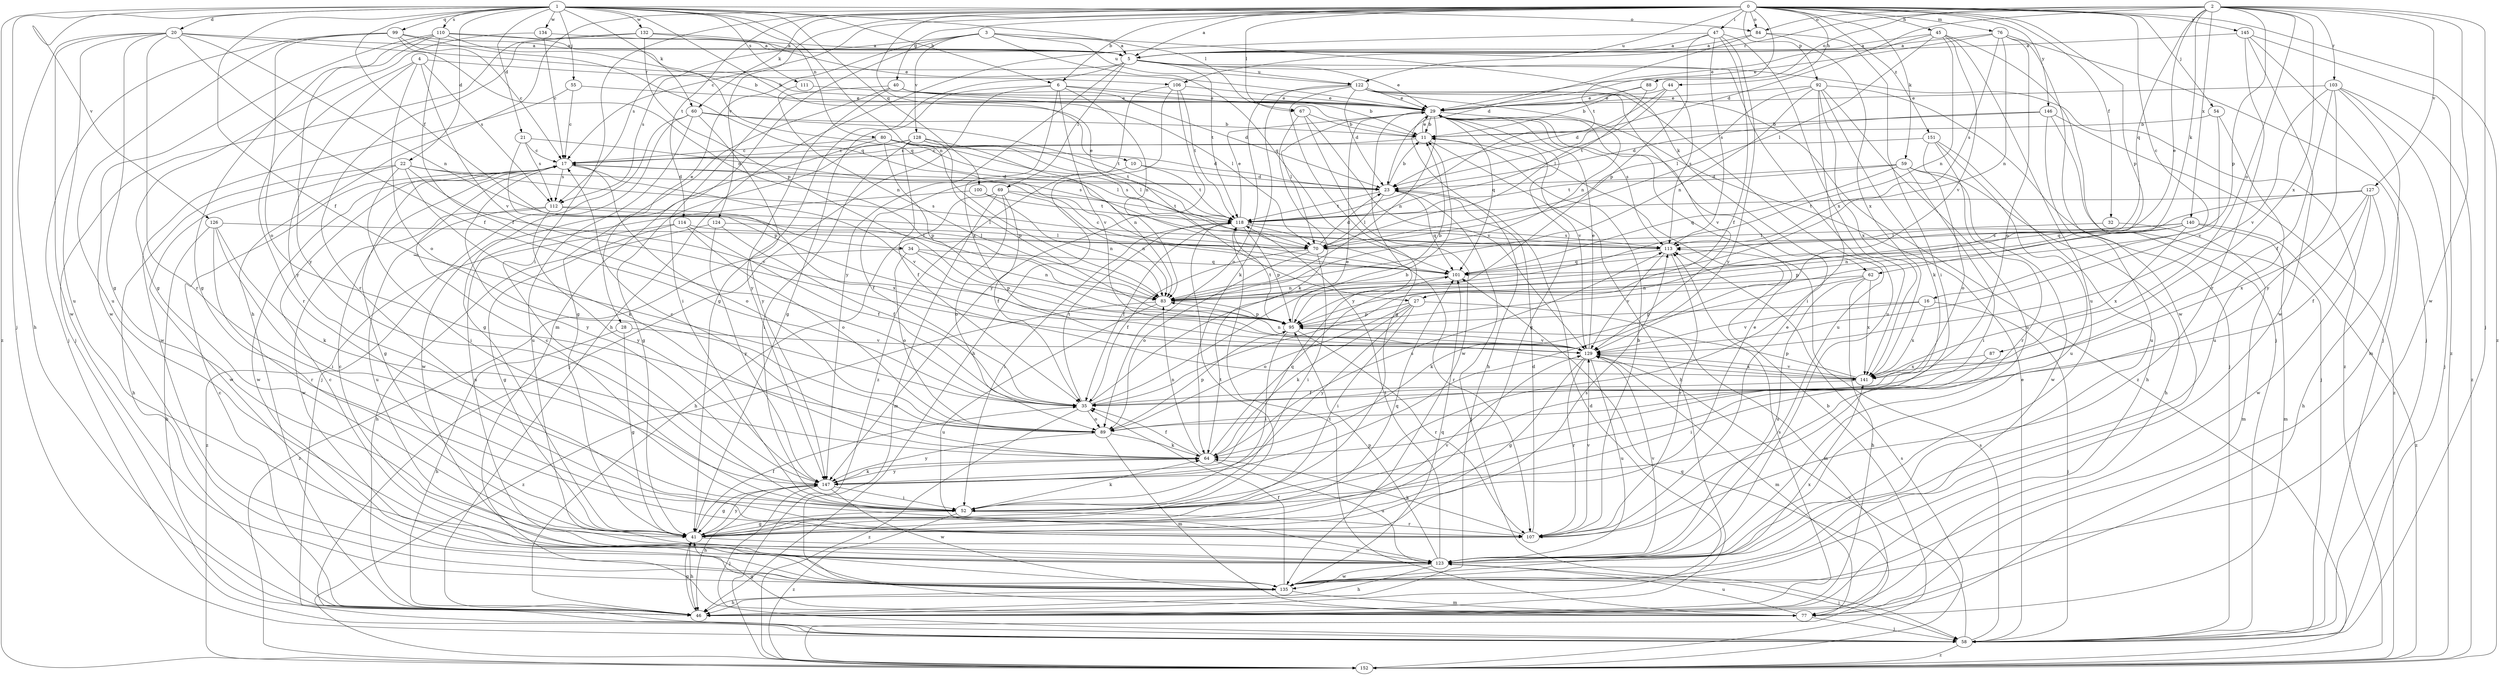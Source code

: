 strict digraph  {
0;
1;
2;
3;
4;
5;
6;
10;
11;
16;
17;
20;
21;
22;
23;
27;
28;
29;
32;
34;
35;
40;
41;
44;
45;
46;
47;
52;
54;
55;
58;
59;
60;
62;
64;
67;
69;
70;
76;
77;
80;
83;
84;
87;
88;
89;
92;
95;
99;
100;
101;
103;
106;
107;
110;
111;
112;
113;
114;
118;
122;
123;
124;
126;
127;
128;
129;
132;
134;
135;
140;
141;
145;
146;
147;
151;
152;
0 -> 5  [label=a];
0 -> 6  [label=b];
0 -> 16  [label=c];
0 -> 17  [label=c];
0 -> 27  [label=e];
0 -> 32  [label=f];
0 -> 40  [label=g];
0 -> 44  [label=h];
0 -> 45  [label=h];
0 -> 46  [label=h];
0 -> 47  [label=i];
0 -> 52  [label=i];
0 -> 54  [label=j];
0 -> 59  [label=k];
0 -> 60  [label=k];
0 -> 67  [label=l];
0 -> 76  [label=m];
0 -> 84  [label=o];
0 -> 92  [label=p];
0 -> 95  [label=p];
0 -> 114  [label=t];
0 -> 118  [label=t];
0 -> 122  [label=u];
0 -> 124  [label=v];
0 -> 145  [label=y];
0 -> 146  [label=y];
0 -> 151  [label=z];
0 -> 152  [label=z];
1 -> 6  [label=b];
1 -> 10  [label=b];
1 -> 20  [label=d];
1 -> 21  [label=d];
1 -> 22  [label=d];
1 -> 34  [label=f];
1 -> 35  [label=f];
1 -> 55  [label=j];
1 -> 58  [label=j];
1 -> 60  [label=k];
1 -> 67  [label=l];
1 -> 80  [label=n];
1 -> 83  [label=n];
1 -> 84  [label=o];
1 -> 99  [label=q];
1 -> 100  [label=q];
1 -> 110  [label=s];
1 -> 111  [label=s];
1 -> 126  [label=v];
1 -> 132  [label=w];
1 -> 134  [label=w];
1 -> 152  [label=z];
2 -> 23  [label=d];
2 -> 27  [label=e];
2 -> 58  [label=j];
2 -> 62  [label=k];
2 -> 84  [label=o];
2 -> 87  [label=o];
2 -> 88  [label=o];
2 -> 95  [label=p];
2 -> 101  [label=q];
2 -> 103  [label=r];
2 -> 106  [label=r];
2 -> 127  [label=v];
2 -> 135  [label=w];
2 -> 140  [label=x];
2 -> 141  [label=x];
3 -> 5  [label=a];
3 -> 28  [label=e];
3 -> 62  [label=k];
3 -> 77  [label=m];
3 -> 101  [label=q];
3 -> 112  [label=s];
3 -> 122  [label=u];
3 -> 128  [label=v];
4 -> 89  [label=o];
4 -> 106  [label=r];
4 -> 107  [label=r];
4 -> 112  [label=s];
4 -> 129  [label=v];
4 -> 147  [label=y];
5 -> 29  [label=e];
5 -> 41  [label=g];
5 -> 69  [label=l];
5 -> 112  [label=s];
5 -> 118  [label=t];
5 -> 122  [label=u];
5 -> 123  [label=u];
5 -> 147  [label=y];
5 -> 152  [label=z];
6 -> 11  [label=b];
6 -> 29  [label=e];
6 -> 41  [label=g];
6 -> 58  [label=j];
6 -> 83  [label=n];
6 -> 129  [label=v];
6 -> 141  [label=x];
10 -> 23  [label=d];
10 -> 35  [label=f];
10 -> 118  [label=t];
11 -> 17  [label=c];
11 -> 29  [label=e];
11 -> 46  [label=h];
16 -> 58  [label=j];
16 -> 95  [label=p];
16 -> 129  [label=v];
16 -> 141  [label=x];
17 -> 23  [label=d];
17 -> 41  [label=g];
17 -> 89  [label=o];
17 -> 112  [label=s];
17 -> 129  [label=v];
17 -> 135  [label=w];
17 -> 147  [label=y];
20 -> 5  [label=a];
20 -> 29  [label=e];
20 -> 35  [label=f];
20 -> 41  [label=g];
20 -> 46  [label=h];
20 -> 83  [label=n];
20 -> 107  [label=r];
20 -> 123  [label=u];
20 -> 135  [label=w];
21 -> 17  [label=c];
21 -> 95  [label=p];
21 -> 112  [label=s];
21 -> 113  [label=s];
22 -> 23  [label=d];
22 -> 46  [label=h];
22 -> 52  [label=i];
22 -> 64  [label=k];
22 -> 113  [label=s];
22 -> 129  [label=v];
22 -> 135  [label=w];
23 -> 11  [label=b];
23 -> 58  [label=j];
23 -> 70  [label=l];
23 -> 101  [label=q];
23 -> 118  [label=t];
27 -> 52  [label=i];
27 -> 64  [label=k];
27 -> 77  [label=m];
27 -> 89  [label=o];
27 -> 95  [label=p];
27 -> 147  [label=y];
28 -> 41  [label=g];
28 -> 46  [label=h];
28 -> 129  [label=v];
29 -> 11  [label=b];
29 -> 41  [label=g];
29 -> 46  [label=h];
29 -> 70  [label=l];
29 -> 83  [label=n];
29 -> 101  [label=q];
29 -> 113  [label=s];
29 -> 129  [label=v];
29 -> 147  [label=y];
32 -> 70  [label=l];
32 -> 77  [label=m];
34 -> 83  [label=n];
34 -> 89  [label=o];
34 -> 95  [label=p];
34 -> 101  [label=q];
34 -> 152  [label=z];
35 -> 11  [label=b];
35 -> 29  [label=e];
35 -> 89  [label=o];
35 -> 118  [label=t];
35 -> 152  [label=z];
40 -> 23  [label=d];
40 -> 29  [label=e];
40 -> 41  [label=g];
40 -> 52  [label=i];
40 -> 70  [label=l];
40 -> 147  [label=y];
41 -> 29  [label=e];
41 -> 35  [label=f];
41 -> 46  [label=h];
41 -> 101  [label=q];
41 -> 113  [label=s];
41 -> 118  [label=t];
41 -> 123  [label=u];
41 -> 129  [label=v];
41 -> 147  [label=y];
44 -> 23  [label=d];
44 -> 29  [label=e];
44 -> 70  [label=l];
44 -> 113  [label=s];
45 -> 5  [label=a];
45 -> 29  [label=e];
45 -> 58  [label=j];
45 -> 70  [label=l];
45 -> 83  [label=n];
45 -> 123  [label=u];
45 -> 129  [label=v];
46 -> 17  [label=c];
46 -> 23  [label=d];
46 -> 41  [label=g];
46 -> 113  [label=s];
47 -> 5  [label=a];
47 -> 35  [label=f];
47 -> 46  [label=h];
47 -> 95  [label=p];
47 -> 113  [label=s];
47 -> 141  [label=x];
47 -> 147  [label=y];
52 -> 17  [label=c];
52 -> 41  [label=g];
52 -> 64  [label=k];
52 -> 107  [label=r];
52 -> 152  [label=z];
54 -> 11  [label=b];
54 -> 123  [label=u];
54 -> 129  [label=v];
55 -> 17  [label=c];
55 -> 29  [label=e];
55 -> 135  [label=w];
58 -> 29  [label=e];
58 -> 113  [label=s];
58 -> 129  [label=v];
58 -> 152  [label=z];
59 -> 23  [label=d];
59 -> 46  [label=h];
59 -> 52  [label=i];
59 -> 101  [label=q];
59 -> 118  [label=t];
59 -> 135  [label=w];
60 -> 11  [label=b];
60 -> 41  [label=g];
60 -> 58  [label=j];
60 -> 118  [label=t];
60 -> 123  [label=u];
60 -> 147  [label=y];
62 -> 46  [label=h];
62 -> 64  [label=k];
62 -> 83  [label=n];
62 -> 123  [label=u];
62 -> 141  [label=x];
64 -> 17  [label=c];
64 -> 35  [label=f];
64 -> 83  [label=n];
64 -> 101  [label=q];
64 -> 113  [label=s];
64 -> 123  [label=u];
64 -> 147  [label=y];
67 -> 11  [label=b];
67 -> 64  [label=k];
67 -> 129  [label=v];
67 -> 135  [label=w];
69 -> 35  [label=f];
69 -> 46  [label=h];
69 -> 77  [label=m];
69 -> 83  [label=n];
69 -> 89  [label=o];
69 -> 118  [label=t];
70 -> 23  [label=d];
70 -> 35  [label=f];
70 -> 52  [label=i];
70 -> 89  [label=o];
76 -> 5  [label=a];
76 -> 29  [label=e];
76 -> 58  [label=j];
76 -> 83  [label=n];
76 -> 89  [label=o];
76 -> 113  [label=s];
76 -> 135  [label=w];
77 -> 41  [label=g];
77 -> 58  [label=j];
77 -> 118  [label=t];
77 -> 123  [label=u];
80 -> 17  [label=c];
80 -> 23  [label=d];
80 -> 70  [label=l];
80 -> 95  [label=p];
80 -> 113  [label=s];
80 -> 135  [label=w];
83 -> 95  [label=p];
83 -> 123  [label=u];
83 -> 152  [label=z];
84 -> 5  [label=a];
84 -> 23  [label=d];
84 -> 52  [label=i];
84 -> 141  [label=x];
87 -> 52  [label=i];
87 -> 141  [label=x];
88 -> 11  [label=b];
88 -> 29  [label=e];
88 -> 118  [label=t];
89 -> 64  [label=k];
89 -> 77  [label=m];
89 -> 95  [label=p];
89 -> 147  [label=y];
92 -> 29  [label=e];
92 -> 52  [label=i];
92 -> 58  [label=j];
92 -> 64  [label=k];
92 -> 70  [label=l];
92 -> 83  [label=n];
92 -> 123  [label=u];
92 -> 141  [label=x];
95 -> 11  [label=b];
95 -> 52  [label=i];
95 -> 107  [label=r];
95 -> 118  [label=t];
95 -> 129  [label=v];
99 -> 5  [label=a];
99 -> 17  [label=c];
99 -> 58  [label=j];
99 -> 83  [label=n];
99 -> 89  [label=o];
99 -> 101  [label=q];
99 -> 123  [label=u];
100 -> 83  [label=n];
100 -> 118  [label=t];
100 -> 123  [label=u];
101 -> 17  [label=c];
101 -> 83  [label=n];
103 -> 29  [label=e];
103 -> 35  [label=f];
103 -> 58  [label=j];
103 -> 77  [label=m];
103 -> 129  [label=v];
103 -> 147  [label=y];
103 -> 152  [label=z];
106 -> 29  [label=e];
106 -> 46  [label=h];
106 -> 118  [label=t];
106 -> 147  [label=y];
106 -> 152  [label=z];
107 -> 11  [label=b];
107 -> 23  [label=d];
107 -> 29  [label=e];
107 -> 64  [label=k];
107 -> 129  [label=v];
110 -> 5  [label=a];
110 -> 11  [label=b];
110 -> 35  [label=f];
110 -> 41  [label=g];
110 -> 101  [label=q];
110 -> 135  [label=w];
110 -> 147  [label=y];
111 -> 29  [label=e];
111 -> 83  [label=n];
112 -> 70  [label=l];
112 -> 123  [label=u];
112 -> 135  [label=w];
112 -> 141  [label=x];
112 -> 147  [label=y];
113 -> 101  [label=q];
113 -> 107  [label=r];
113 -> 129  [label=v];
114 -> 35  [label=f];
114 -> 41  [label=g];
114 -> 70  [label=l];
114 -> 89  [label=o];
114 -> 152  [label=z];
118 -> 29  [label=e];
118 -> 35  [label=f];
118 -> 52  [label=i];
118 -> 95  [label=p];
118 -> 107  [label=r];
118 -> 113  [label=s];
122 -> 23  [label=d];
122 -> 29  [label=e];
122 -> 41  [label=g];
122 -> 64  [label=k];
122 -> 83  [label=n];
122 -> 89  [label=o];
122 -> 123  [label=u];
122 -> 129  [label=v];
122 -> 152  [label=z];
123 -> 17  [label=c];
123 -> 46  [label=h];
123 -> 58  [label=j];
123 -> 95  [label=p];
123 -> 118  [label=t];
123 -> 129  [label=v];
123 -> 135  [label=w];
124 -> 35  [label=f];
124 -> 46  [label=h];
124 -> 70  [label=l];
124 -> 147  [label=y];
126 -> 46  [label=h];
126 -> 52  [label=i];
126 -> 64  [label=k];
126 -> 70  [label=l];
126 -> 107  [label=r];
127 -> 35  [label=f];
127 -> 46  [label=h];
127 -> 101  [label=q];
127 -> 118  [label=t];
127 -> 135  [label=w];
127 -> 141  [label=x];
128 -> 17  [label=c];
128 -> 35  [label=f];
128 -> 41  [label=g];
128 -> 52  [label=i];
128 -> 70  [label=l];
128 -> 83  [label=n];
128 -> 95  [label=p];
128 -> 118  [label=t];
129 -> 29  [label=e];
129 -> 41  [label=g];
129 -> 77  [label=m];
129 -> 83  [label=n];
129 -> 107  [label=r];
129 -> 123  [label=u];
129 -> 141  [label=x];
132 -> 5  [label=a];
132 -> 29  [label=e];
132 -> 58  [label=j];
132 -> 95  [label=p];
132 -> 107  [label=r];
134 -> 5  [label=a];
134 -> 17  [label=c];
134 -> 41  [label=g];
135 -> 17  [label=c];
135 -> 35  [label=f];
135 -> 46  [label=h];
135 -> 77  [label=m];
135 -> 101  [label=q];
135 -> 141  [label=x];
140 -> 70  [label=l];
140 -> 77  [label=m];
140 -> 83  [label=n];
140 -> 95  [label=p];
140 -> 113  [label=s];
140 -> 141  [label=x];
140 -> 152  [label=z];
141 -> 35  [label=f];
141 -> 95  [label=p];
141 -> 129  [label=v];
145 -> 5  [label=a];
145 -> 58  [label=j];
145 -> 107  [label=r];
145 -> 135  [label=w];
145 -> 152  [label=z];
146 -> 11  [label=b];
146 -> 23  [label=d];
146 -> 58  [label=j];
146 -> 123  [label=u];
146 -> 152  [label=z];
147 -> 41  [label=g];
147 -> 46  [label=h];
147 -> 52  [label=i];
147 -> 58  [label=j];
147 -> 64  [label=k];
147 -> 135  [label=w];
151 -> 17  [label=c];
151 -> 46  [label=h];
151 -> 89  [label=o];
151 -> 107  [label=r];
151 -> 123  [label=u];
152 -> 11  [label=b];
152 -> 101  [label=q];
152 -> 113  [label=s];
}
